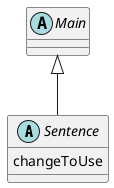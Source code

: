 @startuml
'https://plantuml.com/class-diagram

abstract class Sentence{

    changeToUse

}

abstract class Main

Main <|-- Sentence

@enduml